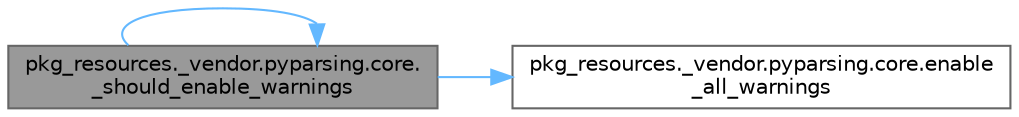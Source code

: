 digraph "pkg_resources._vendor.pyparsing.core._should_enable_warnings"
{
 // LATEX_PDF_SIZE
  bgcolor="transparent";
  edge [fontname=Helvetica,fontsize=10,labelfontname=Helvetica,labelfontsize=10];
  node [fontname=Helvetica,fontsize=10,shape=box,height=0.2,width=0.4];
  rankdir="LR";
  Node1 [id="Node000001",label="pkg_resources._vendor.pyparsing.core.\l_should_enable_warnings",height=0.2,width=0.4,color="gray40", fillcolor="grey60", style="filled", fontcolor="black",tooltip=" "];
  Node1 -> Node1 [id="edge1_Node000001_Node000001",color="steelblue1",style="solid",tooltip=" "];
  Node1 -> Node2 [id="edge2_Node000001_Node000002",color="steelblue1",style="solid",tooltip=" "];
  Node2 [id="Node000002",label="pkg_resources._vendor.pyparsing.core.enable\l_all_warnings",height=0.2,width=0.4,color="grey40", fillcolor="white", style="filled",URL="$namespacepkg__resources_1_1__vendor_1_1pyparsing_1_1core.html#a352cc8c1d8ac700757b4bbec542dc36b",tooltip=" "];
}
